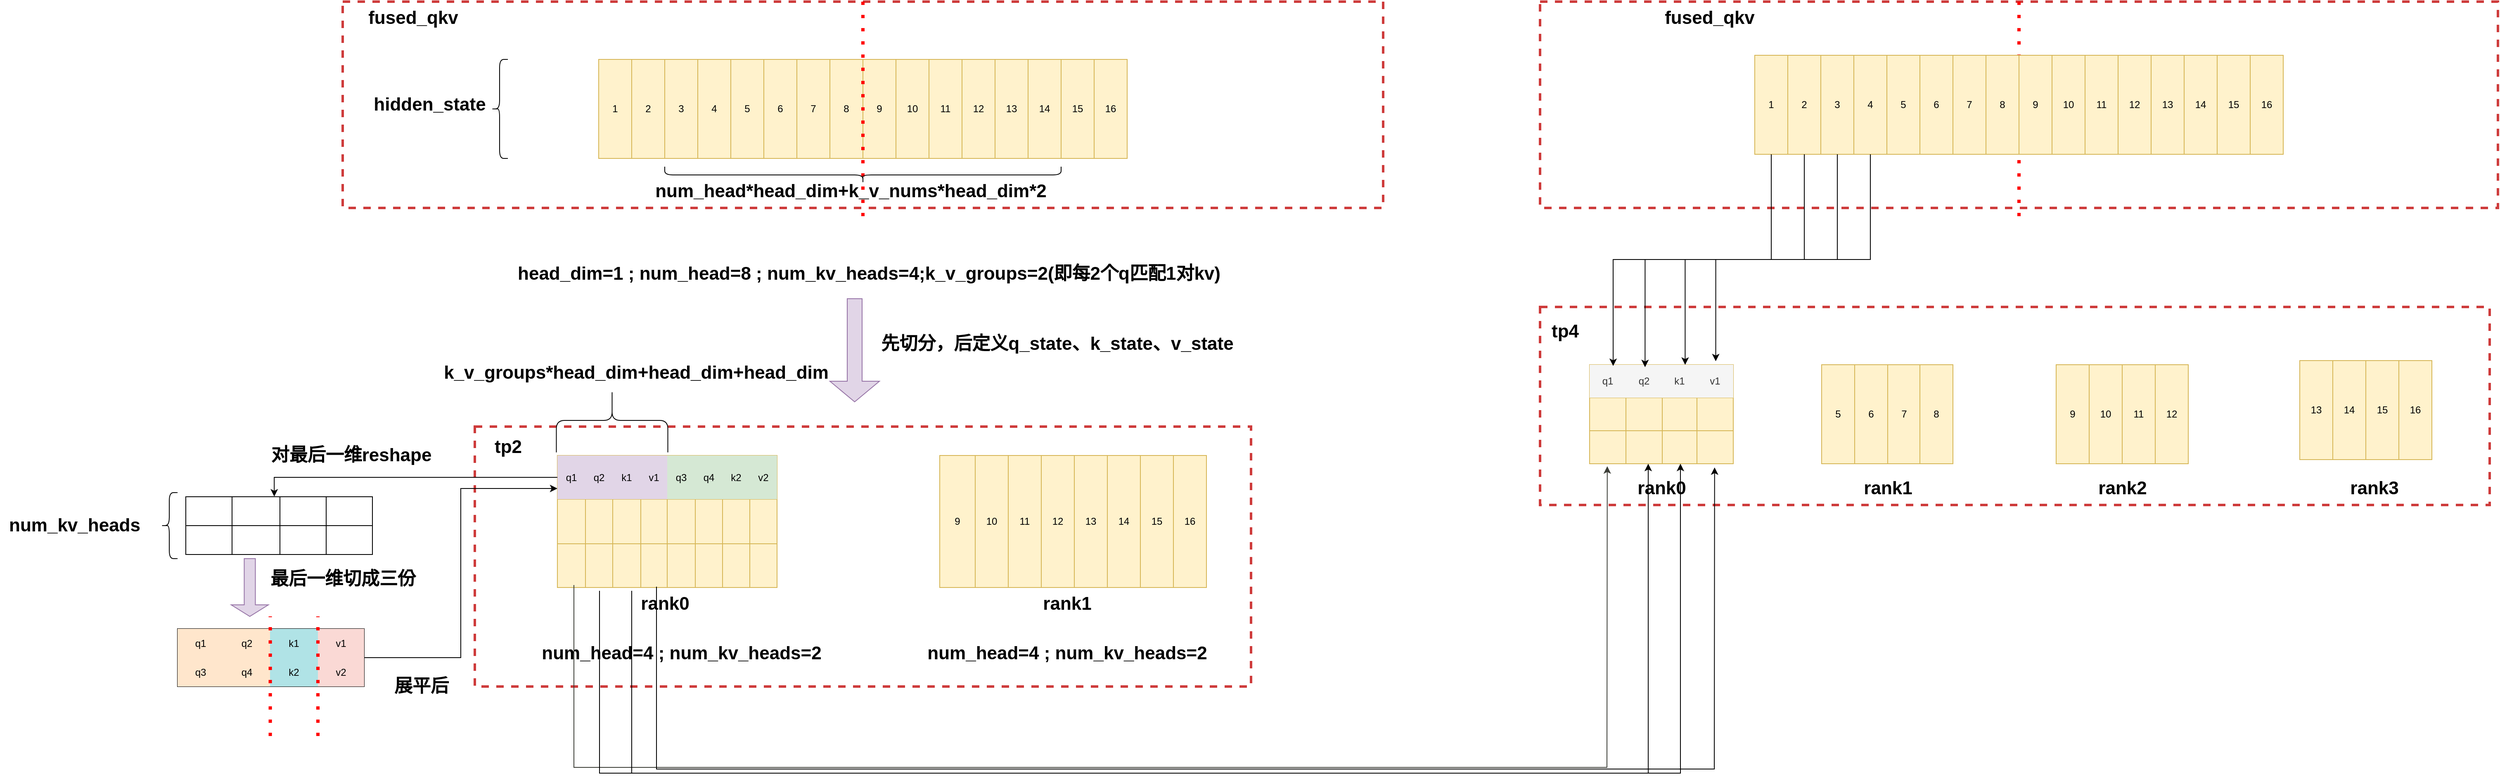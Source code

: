 <mxfile version="28.2.0">
  <diagram name="第 1 页" id="AqHYt7cmpNQ97MI4Yj-4">
    <mxGraphModel dx="2940" dy="1637" grid="1" gridSize="10" guides="1" tooltips="1" connect="1" arrows="1" fold="1" page="1" pageScale="1" pageWidth="827" pageHeight="1169" math="0" shadow="0">
      <root>
        <mxCell id="0" />
        <mxCell id="1" parent="0" />
        <mxCell id="cyB58QRVmEf7rILU_TA3-1" value="" style="whiteSpace=wrap;html=1;fillColor=none;dashed=1;strokeWidth=3;strokeColor=light-dark(#ce3b3b, #ededed);" vertex="1" parent="1">
          <mxGeometry x="730" y="765" width="940" height="315" as="geometry" />
        </mxCell>
        <mxCell id="cyB58QRVmEf7rILU_TA3-2" value="" style="whiteSpace=wrap;html=1;fillColor=none;dashed=1;strokeWidth=3;strokeColor=light-dark(#ce3b3b, #ededed);" vertex="1" parent="1">
          <mxGeometry x="570" y="250" width="1260" height="250" as="geometry" />
        </mxCell>
        <mxCell id="cyB58QRVmEf7rILU_TA3-3" value="3" style="rounded=0;whiteSpace=wrap;html=1;fillColor=#fff2cc;strokeColor=#d6b656;" vertex="1" parent="1">
          <mxGeometry x="960" y="320" width="40" height="120" as="geometry" />
        </mxCell>
        <mxCell id="cyB58QRVmEf7rILU_TA3-4" value="4" style="rounded=0;whiteSpace=wrap;html=1;fillColor=#fff2cc;strokeColor=#d6b656;" vertex="1" parent="1">
          <mxGeometry x="1000" y="320" width="40" height="120" as="geometry" />
        </mxCell>
        <mxCell id="cyB58QRVmEf7rILU_TA3-5" value="5" style="rounded=0;whiteSpace=wrap;html=1;fillColor=#fff2cc;strokeColor=#d6b656;" vertex="1" parent="1">
          <mxGeometry x="1040" y="320" width="40" height="120" as="geometry" />
        </mxCell>
        <mxCell id="cyB58QRVmEf7rILU_TA3-6" value="6" style="rounded=0;whiteSpace=wrap;html=1;fillColor=#fff2cc;strokeColor=#d6b656;" vertex="1" parent="1">
          <mxGeometry x="1080" y="320" width="40" height="120" as="geometry" />
        </mxCell>
        <mxCell id="cyB58QRVmEf7rILU_TA3-7" value="7" style="rounded=0;whiteSpace=wrap;html=1;fillColor=#fff2cc;strokeColor=#d6b656;" vertex="1" parent="1">
          <mxGeometry x="1120" y="320" width="40" height="120" as="geometry" />
        </mxCell>
        <mxCell id="cyB58QRVmEf7rILU_TA3-8" value="8" style="rounded=0;whiteSpace=wrap;html=1;fillColor=#fff2cc;strokeColor=#d6b656;" vertex="1" parent="1">
          <mxGeometry x="1160" y="320" width="40" height="120" as="geometry" />
        </mxCell>
        <mxCell id="cyB58QRVmEf7rILU_TA3-9" value="9" style="rounded=0;whiteSpace=wrap;html=1;fillColor=#fff2cc;strokeColor=#d6b656;" vertex="1" parent="1">
          <mxGeometry x="1200" y="320" width="40" height="120" as="geometry" />
        </mxCell>
        <mxCell id="cyB58QRVmEf7rILU_TA3-10" value="10" style="rounded=0;whiteSpace=wrap;html=1;fillColor=#fff2cc;strokeColor=#d6b656;" vertex="1" parent="1">
          <mxGeometry x="1240" y="320" width="40" height="120" as="geometry" />
        </mxCell>
        <mxCell id="cyB58QRVmEf7rILU_TA3-11" value="11" style="rounded=0;whiteSpace=wrap;html=1;fillColor=#fff2cc;strokeColor=#d6b656;" vertex="1" parent="1">
          <mxGeometry x="1280" y="320" width="40" height="120" as="geometry" />
        </mxCell>
        <mxCell id="cyB58QRVmEf7rILU_TA3-12" value="12" style="rounded=0;whiteSpace=wrap;html=1;fillColor=#fff2cc;strokeColor=#d6b656;" vertex="1" parent="1">
          <mxGeometry x="1320" y="320" width="40" height="120" as="geometry" />
        </mxCell>
        <mxCell id="cyB58QRVmEf7rILU_TA3-13" value="13" style="rounded=0;whiteSpace=wrap;html=1;fillColor=#fff2cc;strokeColor=#d6b656;" vertex="1" parent="1">
          <mxGeometry x="1360" y="320" width="40" height="120" as="geometry" />
        </mxCell>
        <mxCell id="cyB58QRVmEf7rILU_TA3-14" value="14" style="rounded=0;whiteSpace=wrap;html=1;fillColor=#fff2cc;strokeColor=#d6b656;" vertex="1" parent="1">
          <mxGeometry x="1400" y="320" width="40" height="120" as="geometry" />
        </mxCell>
        <mxCell id="cyB58QRVmEf7rILU_TA3-15" value="" style="whiteSpace=wrap;html=1;fillColor=none;dashed=1;strokeWidth=3;strokeColor=light-dark(#ce3b3b, #ededed);" vertex="1" parent="1">
          <mxGeometry x="2020" y="620" width="1150" height="240" as="geometry" />
        </mxCell>
        <mxCell id="cyB58QRVmEf7rILU_TA3-16" value="&lt;font style=&quot;font-size: 22px;&quot;&gt;&lt;b&gt;fused_qkv&lt;/b&gt;&lt;/font&gt;" style="text;html=1;align=center;verticalAlign=middle;resizable=0;points=[];autosize=1;strokeColor=none;fillColor=none;" vertex="1" parent="1">
          <mxGeometry x="590" y="250" width="130" height="40" as="geometry" />
        </mxCell>
        <mxCell id="cyB58QRVmEf7rILU_TA3-17" value="" style="endArrow=none;dashed=1;html=1;dashPattern=1 3;strokeWidth=4;rounded=0;entryX=0.5;entryY=0;entryDx=0;entryDy=0;strokeColor=#FF0000;" edge="1" parent="1" target="cyB58QRVmEf7rILU_TA3-2">
          <mxGeometry width="50" height="50" relative="1" as="geometry">
            <mxPoint x="1200" y="510" as="sourcePoint" />
            <mxPoint x="1410" y="620" as="targetPoint" />
          </mxGeometry>
        </mxCell>
        <mxCell id="cyB58QRVmEf7rILU_TA3-18" value="&lt;font style=&quot;font-size: 22px;&quot;&gt;&lt;b&gt;tp2&lt;/b&gt;&lt;/font&gt;" style="text;html=1;align=center;verticalAlign=middle;resizable=0;points=[];autosize=1;strokeColor=none;fillColor=none;" vertex="1" parent="1">
          <mxGeometry x="740" y="770" width="60" height="40" as="geometry" />
        </mxCell>
        <mxCell id="cyB58QRVmEf7rILU_TA3-19" value="&lt;font style=&quot;font-size: 22px;&quot;&gt;&lt;b&gt;rank0&lt;/b&gt;&lt;/font&gt;" style="text;html=1;align=center;verticalAlign=middle;resizable=0;points=[];autosize=1;strokeColor=none;fillColor=none;" vertex="1" parent="1">
          <mxGeometry x="920" y="960" width="80" height="40" as="geometry" />
        </mxCell>
        <mxCell id="cyB58QRVmEf7rILU_TA3-20" value="&lt;font style=&quot;font-size: 22px;&quot;&gt;&lt;b&gt;rank1&lt;/b&gt;&lt;/font&gt;" style="text;html=1;align=center;verticalAlign=middle;resizable=0;points=[];autosize=1;strokeColor=none;fillColor=none;" vertex="1" parent="1">
          <mxGeometry x="1407" y="960" width="80" height="40" as="geometry" />
        </mxCell>
        <mxCell id="cyB58QRVmEf7rILU_TA3-21" value="&lt;font style=&quot;font-size: 22px;&quot;&gt;&lt;b&gt;tp4&lt;/b&gt;&lt;/font&gt;" style="text;html=1;align=center;verticalAlign=middle;resizable=0;points=[];autosize=1;strokeColor=none;fillColor=none;" vertex="1" parent="1">
          <mxGeometry x="2020" y="630" width="60" height="40" as="geometry" />
        </mxCell>
        <mxCell id="cyB58QRVmEf7rILU_TA3-22" value="&lt;font style=&quot;font-size: 22px;&quot;&gt;&lt;b&gt;rank0&lt;/b&gt;&lt;/font&gt;" style="text;html=1;align=center;verticalAlign=middle;resizable=0;points=[];autosize=1;strokeColor=none;fillColor=none;" vertex="1" parent="1">
          <mxGeometry x="2127" y="820" width="80" height="40" as="geometry" />
        </mxCell>
        <mxCell id="cyB58QRVmEf7rILU_TA3-23" value="&lt;font style=&quot;font-size: 22px;&quot;&gt;&lt;b&gt;rank1&lt;/b&gt;&lt;/font&gt;" style="text;html=1;align=center;verticalAlign=middle;resizable=0;points=[];autosize=1;strokeColor=none;fillColor=none;" vertex="1" parent="1">
          <mxGeometry x="2401" y="820" width="80" height="40" as="geometry" />
        </mxCell>
        <mxCell id="cyB58QRVmEf7rILU_TA3-24" value="&lt;font style=&quot;font-size: 22px;&quot;&gt;&lt;b&gt;rank2&lt;/b&gt;&lt;/font&gt;" style="text;html=1;align=center;verticalAlign=middle;resizable=0;points=[];autosize=1;strokeColor=none;fillColor=none;" vertex="1" parent="1">
          <mxGeometry x="2685" y="820" width="80" height="40" as="geometry" />
        </mxCell>
        <mxCell id="cyB58QRVmEf7rILU_TA3-25" value="&lt;font style=&quot;font-size: 22px;&quot;&gt;&lt;b&gt;rank3&lt;/b&gt;&lt;/font&gt;" style="text;html=1;align=center;verticalAlign=middle;resizable=0;points=[];autosize=1;strokeColor=none;fillColor=none;" vertex="1" parent="1">
          <mxGeometry x="2990" y="820" width="80" height="40" as="geometry" />
        </mxCell>
        <mxCell id="cyB58QRVmEf7rILU_TA3-26" value="" style="whiteSpace=wrap;html=1;fillColor=none;dashed=1;strokeWidth=3;strokeColor=light-dark(#ce3b3b, #ededed);" vertex="1" parent="1">
          <mxGeometry x="2020" y="250" width="1160" height="250" as="geometry" />
        </mxCell>
        <mxCell id="cyB58QRVmEf7rILU_TA3-42" value="&lt;font style=&quot;font-size: 22px;&quot;&gt;&lt;b&gt;fused_qkv&lt;/b&gt;&lt;/font&gt;" style="text;html=1;align=center;verticalAlign=middle;resizable=0;points=[];autosize=1;strokeColor=none;fillColor=none;" vertex="1" parent="1">
          <mxGeometry x="2160" y="250" width="130" height="40" as="geometry" />
        </mxCell>
        <mxCell id="cyB58QRVmEf7rILU_TA3-43" value="" style="endArrow=none;dashed=1;html=1;dashPattern=1 3;strokeWidth=4;rounded=0;entryX=0.5;entryY=0;entryDx=0;entryDy=0;strokeColor=#FF0000;" edge="1" parent="1" target="cyB58QRVmEf7rILU_TA3-26">
          <mxGeometry width="50" height="50" relative="1" as="geometry">
            <mxPoint x="2600" y="510" as="sourcePoint" />
            <mxPoint x="2810" y="620" as="targetPoint" />
          </mxGeometry>
        </mxCell>
        <mxCell id="cyB58QRVmEf7rILU_TA3-44" value="" style="shape=table;startSize=0;container=1;collapsible=0;childLayout=tableLayout;fillColor=#fff2cc;strokeColor=#d6b656;" vertex="1" parent="1">
          <mxGeometry x="830" y="800" width="266" height="160" as="geometry" />
        </mxCell>
        <mxCell id="cyB58QRVmEf7rILU_TA3-45" value="" style="shape=tableRow;horizontal=0;startSize=0;swimlaneHead=0;swimlaneBody=0;strokeColor=inherit;top=0;left=0;bottom=0;right=0;collapsible=0;dropTarget=0;fillColor=none;points=[[0,0.5],[1,0.5]];portConstraint=eastwest;" vertex="1" parent="cyB58QRVmEf7rILU_TA3-44">
          <mxGeometry width="266" height="53" as="geometry" />
        </mxCell>
        <mxCell id="cyB58QRVmEf7rILU_TA3-46" value="q1" style="shape=partialRectangle;html=1;whiteSpace=wrap;connectable=0;strokeColor=#9673a6;overflow=hidden;fillColor=#e1d5e7;top=0;left=0;bottom=0;right=0;pointerEvents=1;" vertex="1" parent="cyB58QRVmEf7rILU_TA3-45">
          <mxGeometry width="34" height="53" as="geometry">
            <mxRectangle width="34" height="53" as="alternateBounds" />
          </mxGeometry>
        </mxCell>
        <mxCell id="cyB58QRVmEf7rILU_TA3-47" value="q2" style="shape=partialRectangle;html=1;whiteSpace=wrap;connectable=0;overflow=hidden;top=0;left=0;bottom=0;right=0;pointerEvents=1;fillColor=#e1d5e7;strokeColor=#9673a6;" vertex="1" parent="cyB58QRVmEf7rILU_TA3-45">
          <mxGeometry x="34" width="33" height="53" as="geometry">
            <mxRectangle width="33" height="53" as="alternateBounds" />
          </mxGeometry>
        </mxCell>
        <mxCell id="cyB58QRVmEf7rILU_TA3-48" value="k1" style="shape=partialRectangle;html=1;whiteSpace=wrap;connectable=0;strokeColor=#9673a6;overflow=hidden;fillColor=#e1d5e7;top=0;left=0;bottom=0;right=0;pointerEvents=1;" vertex="1" parent="cyB58QRVmEf7rILU_TA3-45">
          <mxGeometry x="67" width="34" height="53" as="geometry">
            <mxRectangle width="34" height="53" as="alternateBounds" />
          </mxGeometry>
        </mxCell>
        <mxCell id="cyB58QRVmEf7rILU_TA3-49" value="v1" style="shape=partialRectangle;html=1;whiteSpace=wrap;connectable=0;strokeColor=#9673a6;overflow=hidden;fillColor=#e1d5e7;top=0;left=0;bottom=0;right=0;pointerEvents=1;" vertex="1" parent="cyB58QRVmEf7rILU_TA3-45">
          <mxGeometry x="101" width="32" height="53" as="geometry">
            <mxRectangle width="32" height="53" as="alternateBounds" />
          </mxGeometry>
        </mxCell>
        <mxCell id="cyB58QRVmEf7rILU_TA3-50" value="q3" style="shape=partialRectangle;html=1;whiteSpace=wrap;connectable=0;strokeColor=#82b366;overflow=hidden;fillColor=#d5e8d4;top=0;left=0;bottom=0;right=0;pointerEvents=1;" vertex="1" parent="cyB58QRVmEf7rILU_TA3-45">
          <mxGeometry x="133" width="34" height="53" as="geometry">
            <mxRectangle width="34" height="53" as="alternateBounds" />
          </mxGeometry>
        </mxCell>
        <mxCell id="cyB58QRVmEf7rILU_TA3-51" value="q4" style="shape=partialRectangle;html=1;whiteSpace=wrap;connectable=0;strokeColor=#82b366;overflow=hidden;fillColor=#d5e8d4;top=0;left=0;bottom=0;right=0;pointerEvents=1;" vertex="1" parent="cyB58QRVmEf7rILU_TA3-45">
          <mxGeometry x="167" width="33" height="53" as="geometry">
            <mxRectangle width="33" height="53" as="alternateBounds" />
          </mxGeometry>
        </mxCell>
        <mxCell id="cyB58QRVmEf7rILU_TA3-139" value="k2" style="shape=partialRectangle;html=1;whiteSpace=wrap;connectable=0;strokeColor=#82b366;overflow=hidden;fillColor=#d5e8d4;top=0;left=0;bottom=0;right=0;pointerEvents=1;" vertex="1" parent="cyB58QRVmEf7rILU_TA3-45">
          <mxGeometry x="200" width="33" height="53" as="geometry">
            <mxRectangle width="33" height="53" as="alternateBounds" />
          </mxGeometry>
        </mxCell>
        <mxCell id="cyB58QRVmEf7rILU_TA3-142" value="v2" style="shape=partialRectangle;html=1;whiteSpace=wrap;connectable=0;strokeColor=#82b366;overflow=hidden;fillColor=#d5e8d4;top=0;left=0;bottom=0;right=0;pointerEvents=1;" vertex="1" parent="cyB58QRVmEf7rILU_TA3-45">
          <mxGeometry x="233" width="33" height="53" as="geometry">
            <mxRectangle width="33" height="53" as="alternateBounds" />
          </mxGeometry>
        </mxCell>
        <mxCell id="cyB58QRVmEf7rILU_TA3-52" value="" style="shape=tableRow;horizontal=0;startSize=0;swimlaneHead=0;swimlaneBody=0;strokeColor=inherit;top=0;left=0;bottom=0;right=0;collapsible=0;dropTarget=0;fillColor=none;points=[[0,0.5],[1,0.5]];portConstraint=eastwest;" vertex="1" parent="cyB58QRVmEf7rILU_TA3-44">
          <mxGeometry y="53" width="266" height="54" as="geometry" />
        </mxCell>
        <mxCell id="cyB58QRVmEf7rILU_TA3-53" value="" style="shape=partialRectangle;html=1;whiteSpace=wrap;connectable=0;strokeColor=inherit;overflow=hidden;fillColor=none;top=0;left=0;bottom=0;right=0;pointerEvents=1;" vertex="1" parent="cyB58QRVmEf7rILU_TA3-52">
          <mxGeometry width="34" height="54" as="geometry">
            <mxRectangle width="34" height="54" as="alternateBounds" />
          </mxGeometry>
        </mxCell>
        <mxCell id="cyB58QRVmEf7rILU_TA3-54" value="" style="shape=partialRectangle;html=1;whiteSpace=wrap;connectable=0;strokeColor=inherit;overflow=hidden;fillColor=none;top=0;left=0;bottom=0;right=0;pointerEvents=1;" vertex="1" parent="cyB58QRVmEf7rILU_TA3-52">
          <mxGeometry x="34" width="33" height="54" as="geometry">
            <mxRectangle width="33" height="54" as="alternateBounds" />
          </mxGeometry>
        </mxCell>
        <mxCell id="cyB58QRVmEf7rILU_TA3-55" value="" style="shape=partialRectangle;html=1;whiteSpace=wrap;connectable=0;strokeColor=inherit;overflow=hidden;fillColor=none;top=0;left=0;bottom=0;right=0;pointerEvents=1;" vertex="1" parent="cyB58QRVmEf7rILU_TA3-52">
          <mxGeometry x="67" width="34" height="54" as="geometry">
            <mxRectangle width="34" height="54" as="alternateBounds" />
          </mxGeometry>
        </mxCell>
        <mxCell id="cyB58QRVmEf7rILU_TA3-56" value="" style="shape=partialRectangle;html=1;whiteSpace=wrap;connectable=0;strokeColor=inherit;overflow=hidden;fillColor=none;top=0;left=0;bottom=0;right=0;pointerEvents=1;" vertex="1" parent="cyB58QRVmEf7rILU_TA3-52">
          <mxGeometry x="101" width="32" height="54" as="geometry">
            <mxRectangle width="32" height="54" as="alternateBounds" />
          </mxGeometry>
        </mxCell>
        <mxCell id="cyB58QRVmEf7rILU_TA3-57" value="" style="shape=partialRectangle;html=1;whiteSpace=wrap;connectable=0;strokeColor=inherit;overflow=hidden;fillColor=none;top=0;left=0;bottom=0;right=0;pointerEvents=1;" vertex="1" parent="cyB58QRVmEf7rILU_TA3-52">
          <mxGeometry x="133" width="34" height="54" as="geometry">
            <mxRectangle width="34" height="54" as="alternateBounds" />
          </mxGeometry>
        </mxCell>
        <mxCell id="cyB58QRVmEf7rILU_TA3-58" value="" style="shape=partialRectangle;html=1;whiteSpace=wrap;connectable=0;strokeColor=inherit;overflow=hidden;fillColor=none;top=0;left=0;bottom=0;right=0;pointerEvents=1;" vertex="1" parent="cyB58QRVmEf7rILU_TA3-52">
          <mxGeometry x="167" width="33" height="54" as="geometry">
            <mxRectangle width="33" height="54" as="alternateBounds" />
          </mxGeometry>
        </mxCell>
        <mxCell id="cyB58QRVmEf7rILU_TA3-140" style="shape=partialRectangle;html=1;whiteSpace=wrap;connectable=0;strokeColor=inherit;overflow=hidden;fillColor=none;top=0;left=0;bottom=0;right=0;pointerEvents=1;" vertex="1" parent="cyB58QRVmEf7rILU_TA3-52">
          <mxGeometry x="200" width="33" height="54" as="geometry">
            <mxRectangle width="33" height="54" as="alternateBounds" />
          </mxGeometry>
        </mxCell>
        <mxCell id="cyB58QRVmEf7rILU_TA3-143" style="shape=partialRectangle;html=1;whiteSpace=wrap;connectable=0;strokeColor=inherit;overflow=hidden;fillColor=none;top=0;left=0;bottom=0;right=0;pointerEvents=1;" vertex="1" parent="cyB58QRVmEf7rILU_TA3-52">
          <mxGeometry x="233" width="33" height="54" as="geometry">
            <mxRectangle width="33" height="54" as="alternateBounds" />
          </mxGeometry>
        </mxCell>
        <mxCell id="cyB58QRVmEf7rILU_TA3-59" value="" style="shape=tableRow;horizontal=0;startSize=0;swimlaneHead=0;swimlaneBody=0;strokeColor=inherit;top=0;left=0;bottom=0;right=0;collapsible=0;dropTarget=0;fillColor=none;points=[[0,0.5],[1,0.5]];portConstraint=eastwest;" vertex="1" parent="cyB58QRVmEf7rILU_TA3-44">
          <mxGeometry y="107" width="266" height="53" as="geometry" />
        </mxCell>
        <mxCell id="cyB58QRVmEf7rILU_TA3-60" value="" style="shape=partialRectangle;html=1;whiteSpace=wrap;connectable=0;strokeColor=inherit;overflow=hidden;fillColor=none;top=0;left=0;bottom=0;right=0;pointerEvents=1;" vertex="1" parent="cyB58QRVmEf7rILU_TA3-59">
          <mxGeometry width="34" height="53" as="geometry">
            <mxRectangle width="34" height="53" as="alternateBounds" />
          </mxGeometry>
        </mxCell>
        <mxCell id="cyB58QRVmEf7rILU_TA3-61" value="" style="shape=partialRectangle;html=1;whiteSpace=wrap;connectable=0;strokeColor=inherit;overflow=hidden;fillColor=none;top=0;left=0;bottom=0;right=0;pointerEvents=1;" vertex="1" parent="cyB58QRVmEf7rILU_TA3-59">
          <mxGeometry x="34" width="33" height="53" as="geometry">
            <mxRectangle width="33" height="53" as="alternateBounds" />
          </mxGeometry>
        </mxCell>
        <mxCell id="cyB58QRVmEf7rILU_TA3-62" value="" style="shape=partialRectangle;html=1;whiteSpace=wrap;connectable=0;strokeColor=inherit;overflow=hidden;fillColor=none;top=0;left=0;bottom=0;right=0;pointerEvents=1;" vertex="1" parent="cyB58QRVmEf7rILU_TA3-59">
          <mxGeometry x="67" width="34" height="53" as="geometry">
            <mxRectangle width="34" height="53" as="alternateBounds" />
          </mxGeometry>
        </mxCell>
        <mxCell id="cyB58QRVmEf7rILU_TA3-63" value="" style="shape=partialRectangle;html=1;whiteSpace=wrap;connectable=0;strokeColor=inherit;overflow=hidden;fillColor=none;top=0;left=0;bottom=0;right=0;pointerEvents=1;" vertex="1" parent="cyB58QRVmEf7rILU_TA3-59">
          <mxGeometry x="101" width="32" height="53" as="geometry">
            <mxRectangle width="32" height="53" as="alternateBounds" />
          </mxGeometry>
        </mxCell>
        <mxCell id="cyB58QRVmEf7rILU_TA3-64" value="" style="shape=partialRectangle;html=1;whiteSpace=wrap;connectable=0;strokeColor=inherit;overflow=hidden;fillColor=none;top=0;left=0;bottom=0;right=0;pointerEvents=1;" vertex="1" parent="cyB58QRVmEf7rILU_TA3-59">
          <mxGeometry x="133" width="34" height="53" as="geometry">
            <mxRectangle width="34" height="53" as="alternateBounds" />
          </mxGeometry>
        </mxCell>
        <mxCell id="cyB58QRVmEf7rILU_TA3-65" value="" style="shape=partialRectangle;html=1;whiteSpace=wrap;connectable=0;strokeColor=inherit;overflow=hidden;fillColor=none;top=0;left=0;bottom=0;right=0;pointerEvents=1;" vertex="1" parent="cyB58QRVmEf7rILU_TA3-59">
          <mxGeometry x="167" width="33" height="53" as="geometry">
            <mxRectangle width="33" height="53" as="alternateBounds" />
          </mxGeometry>
        </mxCell>
        <mxCell id="cyB58QRVmEf7rILU_TA3-141" style="shape=partialRectangle;html=1;whiteSpace=wrap;connectable=0;strokeColor=inherit;overflow=hidden;fillColor=none;top=0;left=0;bottom=0;right=0;pointerEvents=1;" vertex="1" parent="cyB58QRVmEf7rILU_TA3-59">
          <mxGeometry x="200" width="33" height="53" as="geometry">
            <mxRectangle width="33" height="53" as="alternateBounds" />
          </mxGeometry>
        </mxCell>
        <mxCell id="cyB58QRVmEf7rILU_TA3-144" style="shape=partialRectangle;html=1;whiteSpace=wrap;connectable=0;strokeColor=inherit;overflow=hidden;fillColor=none;top=0;left=0;bottom=0;right=0;pointerEvents=1;" vertex="1" parent="cyB58QRVmEf7rILU_TA3-59">
          <mxGeometry x="233" width="33" height="53" as="geometry">
            <mxRectangle width="33" height="53" as="alternateBounds" />
          </mxGeometry>
        </mxCell>
        <mxCell id="cyB58QRVmEf7rILU_TA3-66" value="" style="shape=curlyBracket;whiteSpace=wrap;html=1;rounded=1;labelPosition=left;verticalLabelPosition=middle;align=right;verticalAlign=middle;" vertex="1" parent="1">
          <mxGeometry x="750" y="320" width="20" height="120" as="geometry" />
        </mxCell>
        <mxCell id="cyB58QRVmEf7rILU_TA3-67" value="&lt;font style=&quot;font-size: 22px;&quot;&gt;&lt;b&gt;hidden_state&lt;/b&gt;&lt;/font&gt;" style="text;html=1;align=center;verticalAlign=middle;resizable=0;points=[];autosize=1;strokeColor=none;fillColor=none;" vertex="1" parent="1">
          <mxGeometry x="595" y="355" width="160" height="40" as="geometry" />
        </mxCell>
        <mxCell id="cyB58QRVmEf7rILU_TA3-68" value="" style="shape=curlyBracket;whiteSpace=wrap;html=1;rounded=1;labelPosition=left;verticalLabelPosition=middle;align=right;verticalAlign=middle;rotation=-90;" vertex="1" parent="1">
          <mxGeometry x="1190" y="220" width="20" height="480" as="geometry" />
        </mxCell>
        <mxCell id="cyB58QRVmEf7rILU_TA3-69" value="&lt;font style=&quot;font-size: 22px;&quot;&gt;&lt;b&gt;num_head*head_dim+k_v_nums*head_dim*2&lt;/b&gt;&lt;/font&gt;" style="text;html=1;align=center;verticalAlign=middle;resizable=0;points=[];autosize=1;strokeColor=none;fillColor=none;" vertex="1" parent="1">
          <mxGeometry x="935" y="460" width="500" height="40" as="geometry" />
        </mxCell>
        <mxCell id="cyB58QRVmEf7rILU_TA3-70" value="&lt;font style=&quot;font-size: 22px;&quot;&gt;&lt;b&gt;head_dim=1 ; num_head=8 ;&amp;nbsp;&lt;/b&gt;&lt;b&gt;num_kv_heads&lt;/b&gt;&lt;b&gt;=4;k_v_groups=2(即每2个q匹配1对kv)&lt;/b&gt;&lt;/font&gt;" style="text;html=1;align=center;verticalAlign=middle;resizable=0;points=[];autosize=1;strokeColor=none;fillColor=none;" vertex="1" parent="1">
          <mxGeometry x="772" y="560" width="870" height="40" as="geometry" />
        </mxCell>
        <mxCell id="cyB58QRVmEf7rILU_TA3-71" value="" style="group" vertex="1" connectable="0" parent="1">
          <mxGeometry x="1280" y="800" width="243" height="160" as="geometry" />
        </mxCell>
        <mxCell id="cyB58QRVmEf7rILU_TA3-74" value="9" style="rounded=0;whiteSpace=wrap;html=1;fillColor=#fff2cc;strokeColor=#d6b656;" vertex="1" parent="cyB58QRVmEf7rILU_TA3-71">
          <mxGeometry x="13.0" width="43" height="160" as="geometry" />
        </mxCell>
        <mxCell id="cyB58QRVmEf7rILU_TA3-75" value="10" style="rounded=0;whiteSpace=wrap;html=1;fillColor=#fff2cc;strokeColor=#d6b656;" vertex="1" parent="cyB58QRVmEf7rILU_TA3-71">
          <mxGeometry x="56.0" width="40.0" height="160" as="geometry" />
        </mxCell>
        <mxCell id="cyB58QRVmEf7rILU_TA3-76" value="11" style="rounded=0;whiteSpace=wrap;html=1;fillColor=#fff2cc;strokeColor=#d6b656;" vertex="1" parent="cyB58QRVmEf7rILU_TA3-71">
          <mxGeometry x="96" width="40.0" height="160" as="geometry" />
        </mxCell>
        <mxCell id="cyB58QRVmEf7rILU_TA3-77" value="12" style="rounded=0;whiteSpace=wrap;html=1;fillColor=#fff2cc;strokeColor=#d6b656;" vertex="1" parent="cyB58QRVmEf7rILU_TA3-71">
          <mxGeometry x="136" width="40.0" height="160" as="geometry" />
        </mxCell>
        <mxCell id="cyB58QRVmEf7rILU_TA3-78" value="" style="shape=singleArrow;direction=south;whiteSpace=wrap;html=1;fillColor=#e1d5e7;strokeColor=#9673a6;" vertex="1" parent="1">
          <mxGeometry x="1160" y="610" width="60" height="125" as="geometry" />
        </mxCell>
        <mxCell id="cyB58QRVmEf7rILU_TA3-79" value="&lt;font style=&quot;font-size: 22px;&quot;&gt;&lt;b&gt;先切分，后定义q_state、k_state、v_state&lt;/b&gt;&lt;/font&gt;" style="text;html=1;align=center;verticalAlign=middle;resizable=0;points=[];autosize=1;strokeColor=none;fillColor=none;" vertex="1" parent="1">
          <mxGeometry x="1210" y="645" width="450" height="40" as="geometry" />
        </mxCell>
        <mxCell id="cyB58QRVmEf7rILU_TA3-80" value="&lt;font style=&quot;font-size: 22px;&quot;&gt;&lt;b&gt;num_head=4 ;&amp;nbsp;&lt;/b&gt;&lt;b&gt;num_kv_heads&lt;/b&gt;&lt;b&gt;=2&lt;/b&gt;&lt;/font&gt;" style="text;html=1;align=center;verticalAlign=middle;resizable=0;points=[];autosize=1;strokeColor=none;fillColor=none;" vertex="1" parent="1">
          <mxGeometry x="800" y="1020" width="360" height="40" as="geometry" />
        </mxCell>
        <mxCell id="cyB58QRVmEf7rILU_TA3-81" value="&lt;font style=&quot;font-size: 22px;&quot;&gt;&lt;b&gt;num_head=4 ;&amp;nbsp;&lt;/b&gt;&lt;b&gt;num_kv_heads&lt;/b&gt;&lt;b&gt;=2&lt;/b&gt;&lt;/font&gt;" style="text;html=1;align=center;verticalAlign=middle;resizable=0;points=[];autosize=1;strokeColor=none;fillColor=none;" vertex="1" parent="1">
          <mxGeometry x="1267" y="1020" width="360" height="40" as="geometry" />
        </mxCell>
        <mxCell id="cyB58QRVmEf7rILU_TA3-82" value="" style="shape=table;startSize=0;container=1;collapsible=0;childLayout=tableLayout;" vertex="1" parent="1">
          <mxGeometry x="380" y="850" width="226" height="70" as="geometry" />
        </mxCell>
        <mxCell id="cyB58QRVmEf7rILU_TA3-83" value="" style="shape=tableRow;horizontal=0;startSize=0;swimlaneHead=0;swimlaneBody=0;strokeColor=inherit;top=0;left=0;bottom=0;right=0;collapsible=0;dropTarget=0;fillColor=none;points=[[0,0.5],[1,0.5]];portConstraint=eastwest;" vertex="1" parent="cyB58QRVmEf7rILU_TA3-82">
          <mxGeometry width="226" height="35" as="geometry" />
        </mxCell>
        <mxCell id="cyB58QRVmEf7rILU_TA3-84" value="" style="shape=partialRectangle;html=1;whiteSpace=wrap;connectable=0;strokeColor=inherit;overflow=hidden;fillColor=none;top=0;left=0;bottom=0;right=0;pointerEvents=1;" vertex="1" parent="cyB58QRVmEf7rILU_TA3-83">
          <mxGeometry width="56" height="35" as="geometry">
            <mxRectangle width="56" height="35" as="alternateBounds" />
          </mxGeometry>
        </mxCell>
        <mxCell id="cyB58QRVmEf7rILU_TA3-85" value="" style="shape=partialRectangle;html=1;whiteSpace=wrap;connectable=0;strokeColor=inherit;overflow=hidden;fillColor=none;top=0;left=0;bottom=0;right=0;pointerEvents=1;" vertex="1" parent="cyB58QRVmEf7rILU_TA3-83">
          <mxGeometry x="56" width="58" height="35" as="geometry">
            <mxRectangle width="58" height="35" as="alternateBounds" />
          </mxGeometry>
        </mxCell>
        <mxCell id="cyB58QRVmEf7rILU_TA3-86" value="" style="shape=partialRectangle;html=1;whiteSpace=wrap;connectable=0;strokeColor=inherit;overflow=hidden;fillColor=none;top=0;left=0;bottom=0;right=0;pointerEvents=1;" vertex="1" parent="cyB58QRVmEf7rILU_TA3-83">
          <mxGeometry x="114" width="56" height="35" as="geometry">
            <mxRectangle width="56" height="35" as="alternateBounds" />
          </mxGeometry>
        </mxCell>
        <mxCell id="cyB58QRVmEf7rILU_TA3-151" style="shape=partialRectangle;html=1;whiteSpace=wrap;connectable=0;strokeColor=inherit;overflow=hidden;fillColor=none;top=0;left=0;bottom=0;right=0;pointerEvents=1;" vertex="1" parent="cyB58QRVmEf7rILU_TA3-83">
          <mxGeometry x="170" width="56" height="35" as="geometry">
            <mxRectangle width="56" height="35" as="alternateBounds" />
          </mxGeometry>
        </mxCell>
        <mxCell id="cyB58QRVmEf7rILU_TA3-87" value="" style="shape=tableRow;horizontal=0;startSize=0;swimlaneHead=0;swimlaneBody=0;strokeColor=inherit;top=0;left=0;bottom=0;right=0;collapsible=0;dropTarget=0;fillColor=none;points=[[0,0.5],[1,0.5]];portConstraint=eastwest;" vertex="1" parent="cyB58QRVmEf7rILU_TA3-82">
          <mxGeometry y="35" width="226" height="35" as="geometry" />
        </mxCell>
        <mxCell id="cyB58QRVmEf7rILU_TA3-88" value="" style="shape=partialRectangle;html=1;whiteSpace=wrap;connectable=0;strokeColor=inherit;overflow=hidden;fillColor=none;top=0;left=0;bottom=0;right=0;pointerEvents=1;" vertex="1" parent="cyB58QRVmEf7rILU_TA3-87">
          <mxGeometry width="56" height="35" as="geometry">
            <mxRectangle width="56" height="35" as="alternateBounds" />
          </mxGeometry>
        </mxCell>
        <mxCell id="cyB58QRVmEf7rILU_TA3-89" value="" style="shape=partialRectangle;html=1;whiteSpace=wrap;connectable=0;strokeColor=inherit;overflow=hidden;fillColor=none;top=0;left=0;bottom=0;right=0;pointerEvents=1;" vertex="1" parent="cyB58QRVmEf7rILU_TA3-87">
          <mxGeometry x="56" width="58" height="35" as="geometry">
            <mxRectangle width="58" height="35" as="alternateBounds" />
          </mxGeometry>
        </mxCell>
        <mxCell id="cyB58QRVmEf7rILU_TA3-90" value="" style="shape=partialRectangle;html=1;whiteSpace=wrap;connectable=0;strokeColor=inherit;overflow=hidden;fillColor=none;top=0;left=0;bottom=0;right=0;pointerEvents=1;" vertex="1" parent="cyB58QRVmEf7rILU_TA3-87">
          <mxGeometry x="114" width="56" height="35" as="geometry">
            <mxRectangle width="56" height="35" as="alternateBounds" />
          </mxGeometry>
        </mxCell>
        <mxCell id="cyB58QRVmEf7rILU_TA3-152" style="shape=partialRectangle;html=1;whiteSpace=wrap;connectable=0;strokeColor=inherit;overflow=hidden;fillColor=none;top=0;left=0;bottom=0;right=0;pointerEvents=1;" vertex="1" parent="cyB58QRVmEf7rILU_TA3-87">
          <mxGeometry x="170" width="56" height="35" as="geometry">
            <mxRectangle width="56" height="35" as="alternateBounds" />
          </mxGeometry>
        </mxCell>
        <mxCell id="cyB58QRVmEf7rILU_TA3-91" style="edgeStyle=orthogonalEdgeStyle;rounded=0;orthogonalLoop=1;jettySize=auto;html=1;exitX=0;exitY=0.5;exitDx=0;exitDy=0;entryX=0.474;entryY=-0.006;entryDx=0;entryDy=0;entryPerimeter=0;" edge="1" parent="1" source="cyB58QRVmEf7rILU_TA3-45" target="cyB58QRVmEf7rILU_TA3-83">
          <mxGeometry relative="1" as="geometry" />
        </mxCell>
        <mxCell id="cyB58QRVmEf7rILU_TA3-92" value="&lt;font style=&quot;font-size: 22px;&quot;&gt;&lt;b&gt;对最后一维reshape&lt;/b&gt;&lt;/font&gt;" style="text;html=1;align=center;verticalAlign=middle;resizable=0;points=[];autosize=1;strokeColor=none;fillColor=none;" vertex="1" parent="1">
          <mxGeometry x="470" y="780" width="220" height="40" as="geometry" />
        </mxCell>
        <mxCell id="cyB58QRVmEf7rILU_TA3-93" value="" style="shape=curlyBracket;whiteSpace=wrap;html=1;rounded=1;labelPosition=left;verticalLabelPosition=middle;align=right;verticalAlign=middle;" vertex="1" parent="1">
          <mxGeometry x="350" y="845" width="20" height="80" as="geometry" />
        </mxCell>
        <mxCell id="cyB58QRVmEf7rILU_TA3-94" value="&lt;font style=&quot;font-size: 22px;&quot;&gt;&lt;b&gt;num_kv_heads&lt;/b&gt;&lt;/font&gt;" style="text;html=1;align=center;verticalAlign=middle;resizable=0;points=[];autosize=1;strokeColor=none;fillColor=none;" vertex="1" parent="1">
          <mxGeometry x="155" y="865" width="180" height="40" as="geometry" />
        </mxCell>
        <mxCell id="cyB58QRVmEf7rILU_TA3-95" value="" style="shape=singleArrow;direction=south;whiteSpace=wrap;html=1;fillColor=#e1d5e7;strokeColor=#9673a6;" vertex="1" parent="1">
          <mxGeometry x="435" y="925" width="45" height="70" as="geometry" />
        </mxCell>
        <mxCell id="cyB58QRVmEf7rILU_TA3-96" value="&lt;font style=&quot;font-size: 22px;&quot;&gt;&lt;b&gt;最后一维切成三份&lt;/b&gt;&lt;/font&gt;" style="text;html=1;align=center;verticalAlign=middle;resizable=0;points=[];autosize=1;strokeColor=none;fillColor=none;" vertex="1" parent="1">
          <mxGeometry x="470" y="930" width="200" height="40" as="geometry" />
        </mxCell>
        <mxCell id="cyB58QRVmEf7rILU_TA3-97" style="edgeStyle=orthogonalEdgeStyle;rounded=0;orthogonalLoop=1;jettySize=auto;html=1;exitX=1;exitY=0.5;exitDx=0;exitDy=0;entryX=0;entryY=0.25;entryDx=0;entryDy=0;" edge="1" parent="1" source="cyB58QRVmEf7rILU_TA3-98" target="cyB58QRVmEf7rILU_TA3-44">
          <mxGeometry relative="1" as="geometry" />
        </mxCell>
        <mxCell id="cyB58QRVmEf7rILU_TA3-98" value="" style="shape=table;startSize=0;container=1;collapsible=0;childLayout=tableLayout;" vertex="1" parent="1">
          <mxGeometry x="370" y="1010" width="226" height="70" as="geometry" />
        </mxCell>
        <mxCell id="cyB58QRVmEf7rILU_TA3-99" value="" style="shape=tableRow;horizontal=0;startSize=0;swimlaneHead=0;swimlaneBody=0;strokeColor=inherit;top=0;left=0;bottom=0;right=0;collapsible=0;dropTarget=0;fillColor=none;points=[[0,0.5],[1,0.5]];portConstraint=eastwest;" vertex="1" parent="cyB58QRVmEf7rILU_TA3-98">
          <mxGeometry width="226" height="35" as="geometry" />
        </mxCell>
        <mxCell id="cyB58QRVmEf7rILU_TA3-155" value="q1" style="shape=partialRectangle;html=1;whiteSpace=wrap;connectable=0;strokeColor=#d79b00;overflow=hidden;fillColor=#ffe6cc;top=0;left=0;bottom=0;right=0;pointerEvents=1;" vertex="1" parent="cyB58QRVmEf7rILU_TA3-99">
          <mxGeometry width="56" height="35" as="geometry">
            <mxRectangle width="56" height="35" as="alternateBounds" />
          </mxGeometry>
        </mxCell>
        <mxCell id="cyB58QRVmEf7rILU_TA3-100" value="q2" style="shape=partialRectangle;html=1;whiteSpace=wrap;connectable=0;strokeColor=#d79b00;overflow=hidden;fillColor=#ffe6cc;top=0;left=0;bottom=0;right=0;pointerEvents=1;" vertex="1" parent="cyB58QRVmEf7rILU_TA3-99">
          <mxGeometry x="56" width="56" height="35" as="geometry">
            <mxRectangle width="56" height="35" as="alternateBounds" />
          </mxGeometry>
        </mxCell>
        <mxCell id="cyB58QRVmEf7rILU_TA3-101" value="k1" style="shape=partialRectangle;html=1;whiteSpace=wrap;connectable=0;strokeColor=#0e8088;overflow=hidden;fillColor=#b0e3e6;top=0;left=0;bottom=0;right=0;pointerEvents=1;" vertex="1" parent="cyB58QRVmEf7rILU_TA3-99">
          <mxGeometry x="112" width="58" height="35" as="geometry">
            <mxRectangle width="58" height="35" as="alternateBounds" />
          </mxGeometry>
        </mxCell>
        <mxCell id="cyB58QRVmEf7rILU_TA3-102" value="v1" style="shape=partialRectangle;html=1;whiteSpace=wrap;connectable=0;strokeColor=#ae4132;overflow=hidden;fillColor=#fad9d5;top=0;left=0;bottom=0;right=0;pointerEvents=1;" vertex="1" parent="cyB58QRVmEf7rILU_TA3-99">
          <mxGeometry x="170" width="56" height="35" as="geometry">
            <mxRectangle width="56" height="35" as="alternateBounds" />
          </mxGeometry>
        </mxCell>
        <mxCell id="cyB58QRVmEf7rILU_TA3-103" value="" style="shape=tableRow;horizontal=0;startSize=0;swimlaneHead=0;swimlaneBody=0;strokeColor=inherit;top=0;left=0;bottom=0;right=0;collapsible=0;dropTarget=0;fillColor=none;points=[[0,0.5],[1,0.5]];portConstraint=eastwest;" vertex="1" parent="cyB58QRVmEf7rILU_TA3-98">
          <mxGeometry y="35" width="226" height="35" as="geometry" />
        </mxCell>
        <mxCell id="cyB58QRVmEf7rILU_TA3-156" value="q3" style="shape=partialRectangle;html=1;whiteSpace=wrap;connectable=0;strokeColor=#d79b00;overflow=hidden;fillColor=#ffe6cc;top=0;left=0;bottom=0;right=0;pointerEvents=1;" vertex="1" parent="cyB58QRVmEf7rILU_TA3-103">
          <mxGeometry width="56" height="35" as="geometry">
            <mxRectangle width="56" height="35" as="alternateBounds" />
          </mxGeometry>
        </mxCell>
        <mxCell id="cyB58QRVmEf7rILU_TA3-104" value="q4" style="shape=partialRectangle;html=1;whiteSpace=wrap;connectable=0;strokeColor=#d79b00;overflow=hidden;fillColor=#ffe6cc;top=0;left=0;bottom=0;right=0;pointerEvents=1;" vertex="1" parent="cyB58QRVmEf7rILU_TA3-103">
          <mxGeometry x="56" width="56" height="35" as="geometry">
            <mxRectangle width="56" height="35" as="alternateBounds" />
          </mxGeometry>
        </mxCell>
        <mxCell id="cyB58QRVmEf7rILU_TA3-105" value="k2" style="shape=partialRectangle;html=1;whiteSpace=wrap;connectable=0;strokeColor=#0e8088;overflow=hidden;fillColor=#b0e3e6;top=0;left=0;bottom=0;right=0;pointerEvents=1;" vertex="1" parent="cyB58QRVmEf7rILU_TA3-103">
          <mxGeometry x="112" width="58" height="35" as="geometry">
            <mxRectangle width="58" height="35" as="alternateBounds" />
          </mxGeometry>
        </mxCell>
        <mxCell id="cyB58QRVmEf7rILU_TA3-106" value="v2" style="shape=partialRectangle;html=1;whiteSpace=wrap;connectable=0;strokeColor=#ae4132;overflow=hidden;fillColor=#fad9d5;top=0;left=0;bottom=0;right=0;pointerEvents=1;" vertex="1" parent="cyB58QRVmEf7rILU_TA3-103">
          <mxGeometry x="170" width="56" height="35" as="geometry">
            <mxRectangle width="56" height="35" as="alternateBounds" />
          </mxGeometry>
        </mxCell>
        <mxCell id="cyB58QRVmEf7rILU_TA3-107" value="" style="endArrow=none;dashed=1;html=1;dashPattern=1 3;strokeWidth=4;rounded=0;entryX=0.5;entryY=0;entryDx=0;entryDy=0;strokeColor=#FF0000;" edge="1" parent="1">
          <mxGeometry width="50" height="50" relative="1" as="geometry">
            <mxPoint x="482.29" y="1140" as="sourcePoint" />
            <mxPoint x="482.29" y="995" as="targetPoint" />
          </mxGeometry>
        </mxCell>
        <mxCell id="cyB58QRVmEf7rILU_TA3-108" value="" style="endArrow=none;dashed=1;html=1;dashPattern=1 3;strokeWidth=4;rounded=0;entryX=0.5;entryY=0;entryDx=0;entryDy=0;strokeColor=#FF0000;" edge="1" parent="1">
          <mxGeometry width="50" height="50" relative="1" as="geometry">
            <mxPoint x="540" y="1140" as="sourcePoint" />
            <mxPoint x="540" y="995" as="targetPoint" />
          </mxGeometry>
        </mxCell>
        <mxCell id="cyB58QRVmEf7rILU_TA3-109" value="&lt;font style=&quot;font-size: 22px;&quot;&gt;&lt;b&gt;展平后&lt;/b&gt;&lt;/font&gt;" style="text;html=1;align=center;verticalAlign=middle;resizable=0;points=[];autosize=1;strokeColor=none;fillColor=none;" vertex="1" parent="1">
          <mxGeometry x="620" y="1060" width="90" height="40" as="geometry" />
        </mxCell>
        <mxCell id="cyB58QRVmEf7rILU_TA3-110" value="" style="shape=table;startSize=0;container=1;collapsible=0;childLayout=tableLayout;fillColor=#fff2cc;strokeColor=#d6b656;" vertex="1" parent="1">
          <mxGeometry x="2080" y="690" width="174" height="120" as="geometry" />
        </mxCell>
        <mxCell id="cyB58QRVmEf7rILU_TA3-111" value="" style="shape=tableRow;horizontal=0;startSize=0;swimlaneHead=0;swimlaneBody=0;strokeColor=inherit;top=0;left=0;bottom=0;right=0;collapsible=0;dropTarget=0;fillColor=none;points=[[0,0.5],[1,0.5]];portConstraint=eastwest;" vertex="1" parent="cyB58QRVmEf7rILU_TA3-110">
          <mxGeometry width="174" height="40" as="geometry" />
        </mxCell>
        <mxCell id="cyB58QRVmEf7rILU_TA3-176" value="q1" style="shape=partialRectangle;html=1;whiteSpace=wrap;connectable=0;strokeColor=#666666;overflow=hidden;fillColor=#f5f5f5;top=0;left=0;bottom=0;right=0;pointerEvents=1;fontColor=#333333;" vertex="1" parent="cyB58QRVmEf7rILU_TA3-111">
          <mxGeometry width="44" height="40" as="geometry">
            <mxRectangle width="44" height="40" as="alternateBounds" />
          </mxGeometry>
        </mxCell>
        <mxCell id="cyB58QRVmEf7rILU_TA3-112" value="q2" style="shape=partialRectangle;html=1;whiteSpace=wrap;connectable=0;strokeColor=#666666;overflow=hidden;fillColor=#f5f5f5;top=0;left=0;bottom=0;right=0;pointerEvents=1;fontColor=#333333;" vertex="1" parent="cyB58QRVmEf7rILU_TA3-111">
          <mxGeometry x="44" width="44" height="40" as="geometry">
            <mxRectangle width="44" height="40" as="alternateBounds" />
          </mxGeometry>
        </mxCell>
        <mxCell id="cyB58QRVmEf7rILU_TA3-113" value="k1" style="shape=partialRectangle;html=1;whiteSpace=wrap;connectable=0;overflow=hidden;top=0;left=0;bottom=0;right=0;pointerEvents=1;fillColor=#f5f5f5;fontColor=#333333;strokeColor=#666666;" vertex="1" parent="cyB58QRVmEf7rILU_TA3-111">
          <mxGeometry x="88" width="42" height="40" as="geometry">
            <mxRectangle width="42" height="40" as="alternateBounds" />
          </mxGeometry>
        </mxCell>
        <mxCell id="cyB58QRVmEf7rILU_TA3-114" value="v1" style="shape=partialRectangle;html=1;whiteSpace=wrap;connectable=0;strokeColor=#666666;overflow=hidden;fillColor=#f5f5f5;top=0;left=0;bottom=0;right=0;pointerEvents=1;fontColor=#333333;" vertex="1" parent="cyB58QRVmEf7rILU_TA3-111">
          <mxGeometry x="130" width="44" height="40" as="geometry">
            <mxRectangle width="44" height="40" as="alternateBounds" />
          </mxGeometry>
        </mxCell>
        <mxCell id="cyB58QRVmEf7rILU_TA3-115" value="" style="shape=tableRow;horizontal=0;startSize=0;swimlaneHead=0;swimlaneBody=0;strokeColor=inherit;top=0;left=0;bottom=0;right=0;collapsible=0;dropTarget=0;fillColor=none;points=[[0,0.5],[1,0.5]];portConstraint=eastwest;" vertex="1" parent="cyB58QRVmEf7rILU_TA3-110">
          <mxGeometry y="40" width="174" height="40" as="geometry" />
        </mxCell>
        <mxCell id="cyB58QRVmEf7rILU_TA3-177" style="shape=partialRectangle;html=1;whiteSpace=wrap;connectable=0;strokeColor=inherit;overflow=hidden;fillColor=none;top=0;left=0;bottom=0;right=0;pointerEvents=1;" vertex="1" parent="cyB58QRVmEf7rILU_TA3-115">
          <mxGeometry width="44" height="40" as="geometry">
            <mxRectangle width="44" height="40" as="alternateBounds" />
          </mxGeometry>
        </mxCell>
        <mxCell id="cyB58QRVmEf7rILU_TA3-116" value="" style="shape=partialRectangle;html=1;whiteSpace=wrap;connectable=0;strokeColor=inherit;overflow=hidden;fillColor=none;top=0;left=0;bottom=0;right=0;pointerEvents=1;" vertex="1" parent="cyB58QRVmEf7rILU_TA3-115">
          <mxGeometry x="44" width="44" height="40" as="geometry">
            <mxRectangle width="44" height="40" as="alternateBounds" />
          </mxGeometry>
        </mxCell>
        <mxCell id="cyB58QRVmEf7rILU_TA3-117" value="" style="shape=partialRectangle;html=1;whiteSpace=wrap;connectable=0;strokeColor=inherit;overflow=hidden;fillColor=none;top=0;left=0;bottom=0;right=0;pointerEvents=1;" vertex="1" parent="cyB58QRVmEf7rILU_TA3-115">
          <mxGeometry x="88" width="42" height="40" as="geometry">
            <mxRectangle width="42" height="40" as="alternateBounds" />
          </mxGeometry>
        </mxCell>
        <mxCell id="cyB58QRVmEf7rILU_TA3-118" value="" style="shape=partialRectangle;html=1;whiteSpace=wrap;connectable=0;strokeColor=inherit;overflow=hidden;fillColor=none;top=0;left=0;bottom=0;right=0;pointerEvents=1;" vertex="1" parent="cyB58QRVmEf7rILU_TA3-115">
          <mxGeometry x="130" width="44" height="40" as="geometry">
            <mxRectangle width="44" height="40" as="alternateBounds" />
          </mxGeometry>
        </mxCell>
        <mxCell id="cyB58QRVmEf7rILU_TA3-119" value="" style="shape=tableRow;horizontal=0;startSize=0;swimlaneHead=0;swimlaneBody=0;strokeColor=inherit;top=0;left=0;bottom=0;right=0;collapsible=0;dropTarget=0;fillColor=none;points=[[0,0.5],[1,0.5]];portConstraint=eastwest;" vertex="1" parent="cyB58QRVmEf7rILU_TA3-110">
          <mxGeometry y="80" width="174" height="40" as="geometry" />
        </mxCell>
        <mxCell id="cyB58QRVmEf7rILU_TA3-178" style="shape=partialRectangle;html=1;whiteSpace=wrap;connectable=0;strokeColor=inherit;overflow=hidden;fillColor=none;top=0;left=0;bottom=0;right=0;pointerEvents=1;" vertex="1" parent="cyB58QRVmEf7rILU_TA3-119">
          <mxGeometry width="44" height="40" as="geometry">
            <mxRectangle width="44" height="40" as="alternateBounds" />
          </mxGeometry>
        </mxCell>
        <mxCell id="cyB58QRVmEf7rILU_TA3-120" value="" style="shape=partialRectangle;html=1;whiteSpace=wrap;connectable=0;strokeColor=inherit;overflow=hidden;fillColor=none;top=0;left=0;bottom=0;right=0;pointerEvents=1;" vertex="1" parent="cyB58QRVmEf7rILU_TA3-119">
          <mxGeometry x="44" width="44" height="40" as="geometry">
            <mxRectangle width="44" height="40" as="alternateBounds" />
          </mxGeometry>
        </mxCell>
        <mxCell id="cyB58QRVmEf7rILU_TA3-121" value="" style="shape=partialRectangle;html=1;whiteSpace=wrap;connectable=0;strokeColor=inherit;overflow=hidden;fillColor=none;top=0;left=0;bottom=0;right=0;pointerEvents=1;" vertex="1" parent="cyB58QRVmEf7rILU_TA3-119">
          <mxGeometry x="88" width="42" height="40" as="geometry">
            <mxRectangle width="42" height="40" as="alternateBounds" />
          </mxGeometry>
        </mxCell>
        <mxCell id="cyB58QRVmEf7rILU_TA3-122" value="" style="shape=partialRectangle;html=1;whiteSpace=wrap;connectable=0;strokeColor=inherit;overflow=hidden;fillColor=none;top=0;left=0;bottom=0;right=0;pointerEvents=1;" vertex="1" parent="cyB58QRVmEf7rILU_TA3-119">
          <mxGeometry x="130" width="44" height="40" as="geometry">
            <mxRectangle width="44" height="40" as="alternateBounds" />
          </mxGeometry>
        </mxCell>
        <mxCell id="cyB58QRVmEf7rILU_TA3-123" value="5" style="rounded=0;whiteSpace=wrap;html=1;fillColor=#fff2cc;strokeColor=#d6b656;" vertex="1" parent="1">
          <mxGeometry x="2361" y="690" width="40" height="120" as="geometry" />
        </mxCell>
        <mxCell id="cyB58QRVmEf7rILU_TA3-124" value="6" style="rounded=0;whiteSpace=wrap;html=1;fillColor=#fff2cc;strokeColor=#d6b656;" vertex="1" parent="1">
          <mxGeometry x="2401" y="690" width="40" height="120" as="geometry" />
        </mxCell>
        <mxCell id="cyB58QRVmEf7rILU_TA3-125" value="7" style="rounded=0;whiteSpace=wrap;html=1;fillColor=#fff2cc;strokeColor=#d6b656;" vertex="1" parent="1">
          <mxGeometry x="2441" y="690" width="40" height="120" as="geometry" />
        </mxCell>
        <mxCell id="cyB58QRVmEf7rILU_TA3-126" value="9" style="rounded=0;whiteSpace=wrap;html=1;fillColor=#fff2cc;strokeColor=#d6b656;" vertex="1" parent="1">
          <mxGeometry x="2645" y="690" width="40" height="120" as="geometry" />
        </mxCell>
        <mxCell id="cyB58QRVmEf7rILU_TA3-127" value="10" style="rounded=0;whiteSpace=wrap;html=1;fillColor=#fff2cc;strokeColor=#d6b656;" vertex="1" parent="1">
          <mxGeometry x="2685" y="690" width="40" height="120" as="geometry" />
        </mxCell>
        <mxCell id="cyB58QRVmEf7rILU_TA3-128" value="11" style="rounded=0;whiteSpace=wrap;html=1;fillColor=#fff2cc;strokeColor=#d6b656;" vertex="1" parent="1">
          <mxGeometry x="2725" y="690" width="40" height="120" as="geometry" />
        </mxCell>
        <mxCell id="cyB58QRVmEf7rILU_TA3-129" value="13" style="rounded=0;whiteSpace=wrap;html=1;fillColor=#fff2cc;strokeColor=#d6b656;" vertex="1" parent="1">
          <mxGeometry x="2940" y="685" width="40" height="120" as="geometry" />
        </mxCell>
        <mxCell id="cyB58QRVmEf7rILU_TA3-130" value="14" style="rounded=0;whiteSpace=wrap;html=1;fillColor=#fff2cc;strokeColor=#d6b656;" vertex="1" parent="1">
          <mxGeometry x="2980" y="685" width="40" height="120" as="geometry" />
        </mxCell>
        <mxCell id="cyB58QRVmEf7rILU_TA3-131" value="15" style="rounded=0;whiteSpace=wrap;html=1;fillColor=#fff2cc;strokeColor=#d6b656;" vertex="1" parent="1">
          <mxGeometry x="3020" y="685" width="40" height="120" as="geometry" />
        </mxCell>
        <mxCell id="cyB58QRVmEf7rILU_TA3-135" value="2" style="rounded=0;whiteSpace=wrap;html=1;fillColor=#fff2cc;strokeColor=#d6b656;" vertex="1" parent="1">
          <mxGeometry x="920" y="320" width="40" height="120" as="geometry" />
        </mxCell>
        <mxCell id="cyB58QRVmEf7rILU_TA3-136" value="1" style="rounded=0;whiteSpace=wrap;html=1;fillColor=#fff2cc;strokeColor=#d6b656;" vertex="1" parent="1">
          <mxGeometry x="880" y="320" width="40" height="120" as="geometry" />
        </mxCell>
        <mxCell id="cyB58QRVmEf7rILU_TA3-137" value="15" style="rounded=0;whiteSpace=wrap;html=1;fillColor=#fff2cc;strokeColor=#d6b656;" vertex="1" parent="1">
          <mxGeometry x="1440" y="320" width="40" height="120" as="geometry" />
        </mxCell>
        <mxCell id="cyB58QRVmEf7rILU_TA3-138" value="16" style="rounded=0;whiteSpace=wrap;html=1;fillColor=#fff2cc;strokeColor=#d6b656;" vertex="1" parent="1">
          <mxGeometry x="1480" y="320" width="40" height="120" as="geometry" />
        </mxCell>
        <mxCell id="cyB58QRVmEf7rILU_TA3-145" value="" style="shape=curlyBracket;whiteSpace=wrap;html=1;rounded=1;labelPosition=left;verticalLabelPosition=middle;align=right;verticalAlign=middle;rotation=90;" vertex="1" parent="1">
          <mxGeometry x="857.5" y="690" width="77.5" height="135" as="geometry" />
        </mxCell>
        <mxCell id="cyB58QRVmEf7rILU_TA3-146" value="&lt;b style=&quot;font-size: 22px;&quot;&gt;k_v_groups*head_dim+&lt;/b&gt;&lt;b style=&quot;font-size: 22px;&quot;&gt;head_dim+&lt;/b&gt;&lt;b style=&quot;font-size: 22px;&quot;&gt;head_dim&lt;/b&gt;" style="text;html=1;align=center;verticalAlign=middle;resizable=0;points=[];autosize=1;strokeColor=none;fillColor=none;" vertex="1" parent="1">
          <mxGeometry x="680" y="680" width="490" height="40" as="geometry" />
        </mxCell>
        <mxCell id="cyB58QRVmEf7rILU_TA3-147" value="13" style="rounded=0;whiteSpace=wrap;html=1;fillColor=#fff2cc;strokeColor=#d6b656;" vertex="1" parent="1">
          <mxGeometry x="1456" y="800" width="40.0" height="160" as="geometry" />
        </mxCell>
        <mxCell id="cyB58QRVmEf7rILU_TA3-148" value="14" style="rounded=0;whiteSpace=wrap;html=1;fillColor=#fff2cc;strokeColor=#d6b656;" vertex="1" parent="1">
          <mxGeometry x="1496" y="800" width="40.0" height="160" as="geometry" />
        </mxCell>
        <mxCell id="cyB58QRVmEf7rILU_TA3-149" value="15" style="rounded=0;whiteSpace=wrap;html=1;fillColor=#fff2cc;strokeColor=#d6b656;" vertex="1" parent="1">
          <mxGeometry x="1536" y="800" width="40.0" height="160" as="geometry" />
        </mxCell>
        <mxCell id="cyB58QRVmEf7rILU_TA3-150" value="16" style="rounded=0;whiteSpace=wrap;html=1;fillColor=#fff2cc;strokeColor=#d6b656;" vertex="1" parent="1">
          <mxGeometry x="1576" y="800" width="40.0" height="160" as="geometry" />
        </mxCell>
        <mxCell id="cyB58QRVmEf7rILU_TA3-157" value="3" style="rounded=0;whiteSpace=wrap;html=1;fillColor=#fff2cc;strokeColor=#d6b656;" vertex="1" parent="1">
          <mxGeometry x="2360" y="315" width="40" height="120" as="geometry" />
        </mxCell>
        <mxCell id="cyB58QRVmEf7rILU_TA3-158" value="4" style="rounded=0;whiteSpace=wrap;html=1;fillColor=#fff2cc;strokeColor=#d6b656;" vertex="1" parent="1">
          <mxGeometry x="2400" y="315" width="40" height="120" as="geometry" />
        </mxCell>
        <mxCell id="cyB58QRVmEf7rILU_TA3-159" value="5" style="rounded=0;whiteSpace=wrap;html=1;fillColor=#fff2cc;strokeColor=#d6b656;" vertex="1" parent="1">
          <mxGeometry x="2440" y="315" width="40" height="120" as="geometry" />
        </mxCell>
        <mxCell id="cyB58QRVmEf7rILU_TA3-160" value="6" style="rounded=0;whiteSpace=wrap;html=1;fillColor=#fff2cc;strokeColor=#d6b656;" vertex="1" parent="1">
          <mxGeometry x="2480" y="315" width="40" height="120" as="geometry" />
        </mxCell>
        <mxCell id="cyB58QRVmEf7rILU_TA3-161" value="7" style="rounded=0;whiteSpace=wrap;html=1;fillColor=#fff2cc;strokeColor=#d6b656;" vertex="1" parent="1">
          <mxGeometry x="2520" y="315" width="40" height="120" as="geometry" />
        </mxCell>
        <mxCell id="cyB58QRVmEf7rILU_TA3-162" value="8" style="rounded=0;whiteSpace=wrap;html=1;fillColor=#fff2cc;strokeColor=#d6b656;" vertex="1" parent="1">
          <mxGeometry x="2560" y="315" width="40" height="120" as="geometry" />
        </mxCell>
        <mxCell id="cyB58QRVmEf7rILU_TA3-163" value="9" style="rounded=0;whiteSpace=wrap;html=1;fillColor=#fff2cc;strokeColor=#d6b656;" vertex="1" parent="1">
          <mxGeometry x="2600" y="315" width="40" height="120" as="geometry" />
        </mxCell>
        <mxCell id="cyB58QRVmEf7rILU_TA3-164" value="10" style="rounded=0;whiteSpace=wrap;html=1;fillColor=#fff2cc;strokeColor=#d6b656;" vertex="1" parent="1">
          <mxGeometry x="2640" y="315" width="40" height="120" as="geometry" />
        </mxCell>
        <mxCell id="cyB58QRVmEf7rILU_TA3-165" value="11" style="rounded=0;whiteSpace=wrap;html=1;fillColor=#fff2cc;strokeColor=#d6b656;" vertex="1" parent="1">
          <mxGeometry x="2680" y="315" width="40" height="120" as="geometry" />
        </mxCell>
        <mxCell id="cyB58QRVmEf7rILU_TA3-166" value="12" style="rounded=0;whiteSpace=wrap;html=1;fillColor=#fff2cc;strokeColor=#d6b656;" vertex="1" parent="1">
          <mxGeometry x="2720" y="315" width="40" height="120" as="geometry" />
        </mxCell>
        <mxCell id="cyB58QRVmEf7rILU_TA3-167" value="13" style="rounded=0;whiteSpace=wrap;html=1;fillColor=#fff2cc;strokeColor=#d6b656;" vertex="1" parent="1">
          <mxGeometry x="2760" y="315" width="40" height="120" as="geometry" />
        </mxCell>
        <mxCell id="cyB58QRVmEf7rILU_TA3-168" value="14" style="rounded=0;whiteSpace=wrap;html=1;fillColor=#fff2cc;strokeColor=#d6b656;" vertex="1" parent="1">
          <mxGeometry x="2800" y="315" width="40" height="120" as="geometry" />
        </mxCell>
        <mxCell id="cyB58QRVmEf7rILU_TA3-169" value="2" style="rounded=0;whiteSpace=wrap;html=1;fillColor=#fff2cc;strokeColor=#d6b656;" vertex="1" parent="1">
          <mxGeometry x="2320" y="315" width="40" height="120" as="geometry" />
        </mxCell>
        <mxCell id="cyB58QRVmEf7rILU_TA3-170" value="1" style="rounded=0;whiteSpace=wrap;html=1;fillColor=#fff2cc;strokeColor=#d6b656;" vertex="1" parent="1">
          <mxGeometry x="2280" y="315" width="40" height="120" as="geometry" />
        </mxCell>
        <mxCell id="cyB58QRVmEf7rILU_TA3-171" value="15" style="rounded=0;whiteSpace=wrap;html=1;fillColor=#fff2cc;strokeColor=#d6b656;" vertex="1" parent="1">
          <mxGeometry x="2840" y="315" width="40" height="120" as="geometry" />
        </mxCell>
        <mxCell id="cyB58QRVmEf7rILU_TA3-172" value="16" style="rounded=0;whiteSpace=wrap;html=1;fillColor=#fff2cc;strokeColor=#d6b656;" vertex="1" parent="1">
          <mxGeometry x="2880" y="315" width="40" height="120" as="geometry" />
        </mxCell>
        <mxCell id="cyB58QRVmEf7rILU_TA3-173" value="16" style="rounded=0;whiteSpace=wrap;html=1;fillColor=#fff2cc;strokeColor=#d6b656;" vertex="1" parent="1">
          <mxGeometry x="3060" y="685" width="40" height="120" as="geometry" />
        </mxCell>
        <mxCell id="cyB58QRVmEf7rILU_TA3-174" value="12" style="rounded=0;whiteSpace=wrap;html=1;fillColor=#fff2cc;strokeColor=#d6b656;" vertex="1" parent="1">
          <mxGeometry x="2765" y="690" width="40" height="120" as="geometry" />
        </mxCell>
        <mxCell id="cyB58QRVmEf7rILU_TA3-175" value="8" style="rounded=0;whiteSpace=wrap;html=1;fillColor=#fff2cc;strokeColor=#d6b656;" vertex="1" parent="1">
          <mxGeometry x="2480" y="690" width="40" height="120" as="geometry" />
        </mxCell>
        <mxCell id="cyB58QRVmEf7rILU_TA3-179" style="edgeStyle=orthogonalEdgeStyle;rounded=0;orthogonalLoop=1;jettySize=auto;html=1;exitX=0.5;exitY=1;exitDx=0;exitDy=0;entryX=0.164;entryY=0.013;entryDx=0;entryDy=0;entryPerimeter=0;" edge="1" parent="1" source="cyB58QRVmEf7rILU_TA3-170" target="cyB58QRVmEf7rILU_TA3-110">
          <mxGeometry relative="1" as="geometry" />
        </mxCell>
        <mxCell id="cyB58QRVmEf7rILU_TA3-180" style="edgeStyle=orthogonalEdgeStyle;rounded=0;orthogonalLoop=1;jettySize=auto;html=1;exitX=0.5;exitY=1;exitDx=0;exitDy=0;entryX=0.386;entryY=0.025;entryDx=0;entryDy=0;entryPerimeter=0;" edge="1" parent="1" source="cyB58QRVmEf7rILU_TA3-169" target="cyB58QRVmEf7rILU_TA3-110">
          <mxGeometry relative="1" as="geometry" />
        </mxCell>
        <mxCell id="cyB58QRVmEf7rILU_TA3-181" style="edgeStyle=orthogonalEdgeStyle;rounded=0;orthogonalLoop=1;jettySize=auto;html=1;exitX=0.5;exitY=1;exitDx=0;exitDy=0;entryX=0.665;entryY=0.001;entryDx=0;entryDy=0;entryPerimeter=0;" edge="1" parent="1" source="cyB58QRVmEf7rILU_TA3-157" target="cyB58QRVmEf7rILU_TA3-110">
          <mxGeometry relative="1" as="geometry" />
        </mxCell>
        <mxCell id="cyB58QRVmEf7rILU_TA3-182" style="edgeStyle=orthogonalEdgeStyle;rounded=0;orthogonalLoop=1;jettySize=auto;html=1;exitX=0.5;exitY=1;exitDx=0;exitDy=0;entryX=0.878;entryY=-0.035;entryDx=0;entryDy=0;entryPerimeter=0;" edge="1" parent="1" source="cyB58QRVmEf7rILU_TA3-158" target="cyB58QRVmEf7rILU_TA3-110">
          <mxGeometry relative="1" as="geometry" />
        </mxCell>
        <mxCell id="cyB58QRVmEf7rILU_TA3-183" value="" style="endArrow=classic;html=1;rounded=0;entryX=0.123;entryY=1.075;entryDx=0;entryDy=0;entryPerimeter=0;fillColor=#cce5ff;strokeColor=light-dark(#3c3e37, #babdc0);" edge="1" parent="1" target="cyB58QRVmEf7rILU_TA3-119">
          <mxGeometry width="50" height="50" relative="1" as="geometry">
            <mxPoint x="850" y="957" as="sourcePoint" />
            <mxPoint x="1830" y="810" as="targetPoint" />
            <Array as="points">
              <mxPoint x="850" y="1178" />
              <mxPoint x="2101" y="1178" />
            </Array>
          </mxGeometry>
        </mxCell>
        <mxCell id="cyB58QRVmEf7rILU_TA3-184" value="" style="endArrow=classic;html=1;rounded=0;" edge="1" parent="1">
          <mxGeometry width="50" height="50" relative="1" as="geometry">
            <mxPoint x="881" y="964" as="sourcePoint" />
            <mxPoint x="2151" y="810" as="targetPoint" />
            <Array as="points">
              <mxPoint x="881" y="1185" />
              <mxPoint x="2151" y="1185" />
            </Array>
          </mxGeometry>
        </mxCell>
        <mxCell id="cyB58QRVmEf7rILU_TA3-185" value="" style="endArrow=classic;html=1;rounded=0;" edge="1" parent="1">
          <mxGeometry width="50" height="50" relative="1" as="geometry">
            <mxPoint x="920" y="964" as="sourcePoint" />
            <mxPoint x="2190" y="810" as="targetPoint" />
            <Array as="points">
              <mxPoint x="920" y="1185" />
              <mxPoint x="2190" y="1185" />
            </Array>
          </mxGeometry>
        </mxCell>
        <mxCell id="cyB58QRVmEf7rILU_TA3-186" value="" style="endArrow=classic;html=1;rounded=0;entryX=0.87;entryY=1.111;entryDx=0;entryDy=0;entryPerimeter=0;" edge="1" parent="1" target="cyB58QRVmEf7rILU_TA3-119">
          <mxGeometry width="50" height="50" relative="1" as="geometry">
            <mxPoint x="950" y="959" as="sourcePoint" />
            <mxPoint x="2220" y="805" as="targetPoint" />
            <Array as="points">
              <mxPoint x="950" y="1180" />
              <mxPoint x="2231" y="1180" />
            </Array>
          </mxGeometry>
        </mxCell>
      </root>
    </mxGraphModel>
  </diagram>
</mxfile>
